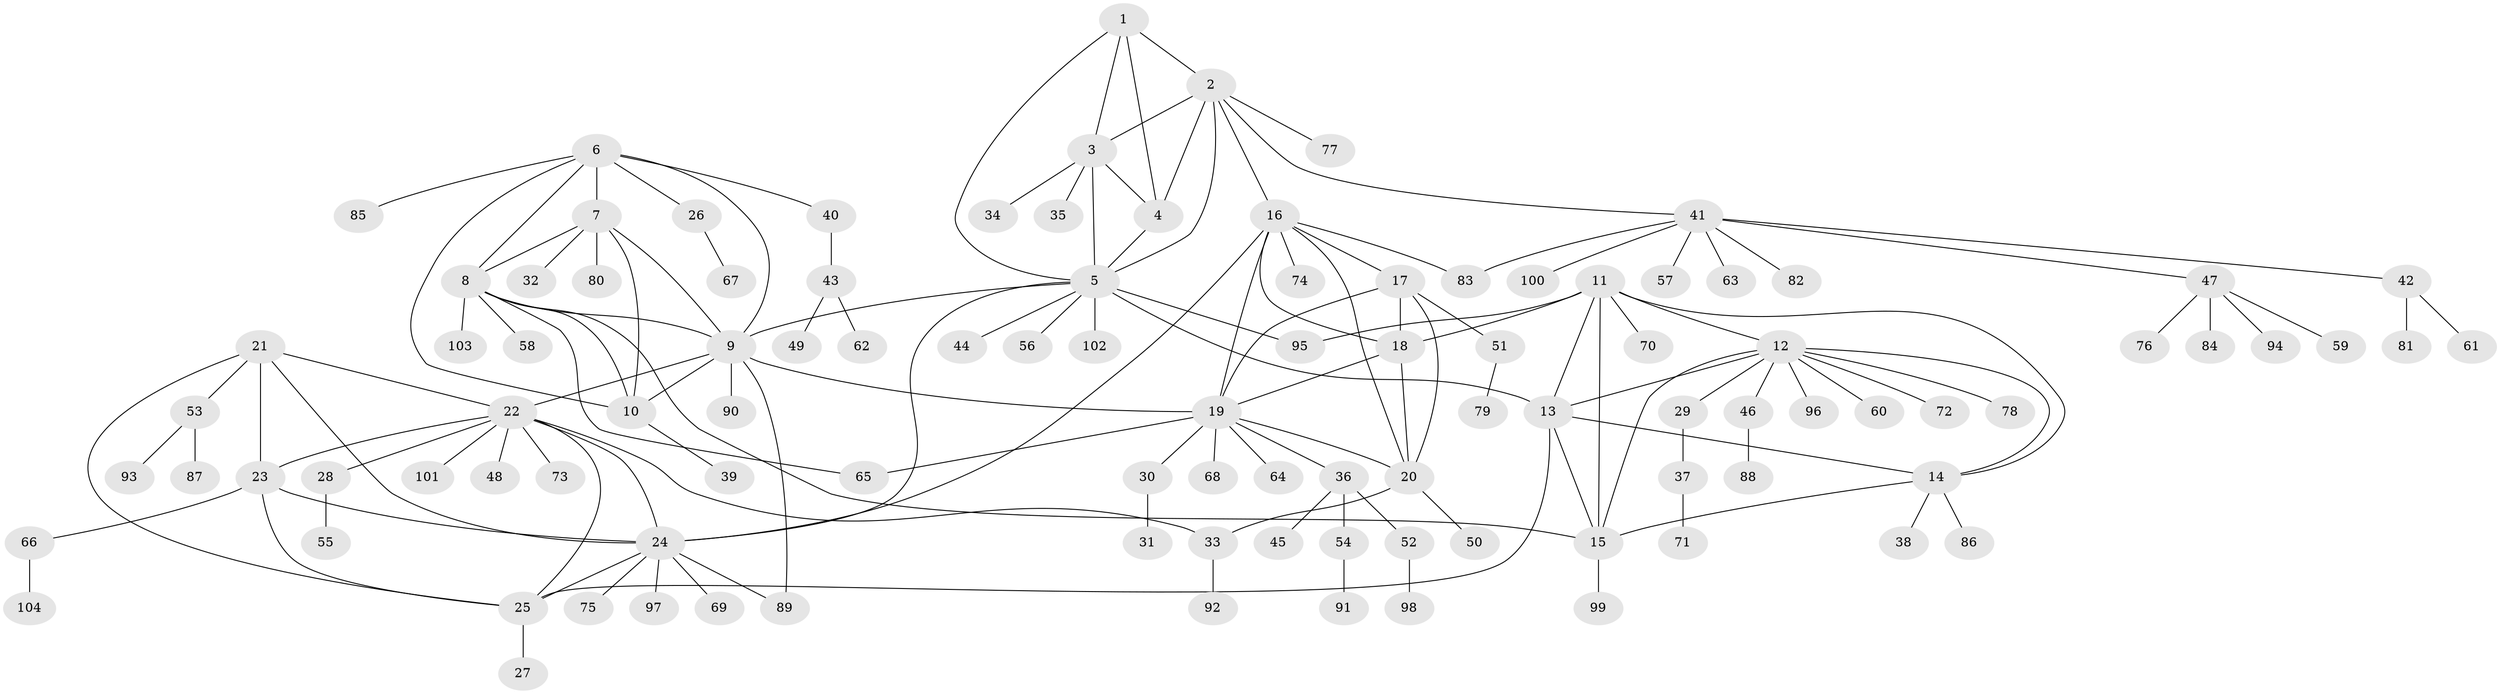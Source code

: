 // coarse degree distribution, {14: 0.03225806451612903, 3: 0.03225806451612903, 6: 0.03225806451612903, 8: 0.06451612903225806, 4: 0.06451612903225806, 1: 0.6774193548387096, 2: 0.0967741935483871}
// Generated by graph-tools (version 1.1) at 2025/19/03/04/25 18:19:34]
// undirected, 104 vertices, 144 edges
graph export_dot {
graph [start="1"]
  node [color=gray90,style=filled];
  1;
  2;
  3;
  4;
  5;
  6;
  7;
  8;
  9;
  10;
  11;
  12;
  13;
  14;
  15;
  16;
  17;
  18;
  19;
  20;
  21;
  22;
  23;
  24;
  25;
  26;
  27;
  28;
  29;
  30;
  31;
  32;
  33;
  34;
  35;
  36;
  37;
  38;
  39;
  40;
  41;
  42;
  43;
  44;
  45;
  46;
  47;
  48;
  49;
  50;
  51;
  52;
  53;
  54;
  55;
  56;
  57;
  58;
  59;
  60;
  61;
  62;
  63;
  64;
  65;
  66;
  67;
  68;
  69;
  70;
  71;
  72;
  73;
  74;
  75;
  76;
  77;
  78;
  79;
  80;
  81;
  82;
  83;
  84;
  85;
  86;
  87;
  88;
  89;
  90;
  91;
  92;
  93;
  94;
  95;
  96;
  97;
  98;
  99;
  100;
  101;
  102;
  103;
  104;
  1 -- 2;
  1 -- 3;
  1 -- 4;
  1 -- 5;
  2 -- 3;
  2 -- 4;
  2 -- 5;
  2 -- 16;
  2 -- 41;
  2 -- 77;
  3 -- 4;
  3 -- 5;
  3 -- 34;
  3 -- 35;
  4 -- 5;
  5 -- 9;
  5 -- 13;
  5 -- 24;
  5 -- 44;
  5 -- 56;
  5 -- 95;
  5 -- 102;
  6 -- 7;
  6 -- 8;
  6 -- 9;
  6 -- 10;
  6 -- 26;
  6 -- 40;
  6 -- 85;
  7 -- 8;
  7 -- 9;
  7 -- 10;
  7 -- 32;
  7 -- 80;
  8 -- 9;
  8 -- 10;
  8 -- 15;
  8 -- 58;
  8 -- 65;
  8 -- 103;
  9 -- 10;
  9 -- 19;
  9 -- 22;
  9 -- 89;
  9 -- 90;
  10 -- 39;
  11 -- 12;
  11 -- 13;
  11 -- 14;
  11 -- 15;
  11 -- 18;
  11 -- 70;
  11 -- 95;
  12 -- 13;
  12 -- 14;
  12 -- 15;
  12 -- 29;
  12 -- 46;
  12 -- 60;
  12 -- 72;
  12 -- 78;
  12 -- 96;
  13 -- 14;
  13 -- 15;
  13 -- 25;
  14 -- 15;
  14 -- 38;
  14 -- 86;
  15 -- 99;
  16 -- 17;
  16 -- 18;
  16 -- 19;
  16 -- 20;
  16 -- 24;
  16 -- 74;
  16 -- 83;
  17 -- 18;
  17 -- 19;
  17 -- 20;
  17 -- 51;
  18 -- 19;
  18 -- 20;
  19 -- 20;
  19 -- 30;
  19 -- 36;
  19 -- 64;
  19 -- 65;
  19 -- 68;
  20 -- 33;
  20 -- 50;
  21 -- 22;
  21 -- 23;
  21 -- 24;
  21 -- 25;
  21 -- 53;
  22 -- 23;
  22 -- 24;
  22 -- 25;
  22 -- 28;
  22 -- 33;
  22 -- 48;
  22 -- 73;
  22 -- 101;
  23 -- 24;
  23 -- 25;
  23 -- 66;
  24 -- 25;
  24 -- 69;
  24 -- 75;
  24 -- 89;
  24 -- 97;
  25 -- 27;
  26 -- 67;
  28 -- 55;
  29 -- 37;
  30 -- 31;
  33 -- 92;
  36 -- 45;
  36 -- 52;
  36 -- 54;
  37 -- 71;
  40 -- 43;
  41 -- 42;
  41 -- 47;
  41 -- 57;
  41 -- 63;
  41 -- 82;
  41 -- 83;
  41 -- 100;
  42 -- 61;
  42 -- 81;
  43 -- 49;
  43 -- 62;
  46 -- 88;
  47 -- 59;
  47 -- 76;
  47 -- 84;
  47 -- 94;
  51 -- 79;
  52 -- 98;
  53 -- 87;
  53 -- 93;
  54 -- 91;
  66 -- 104;
}
